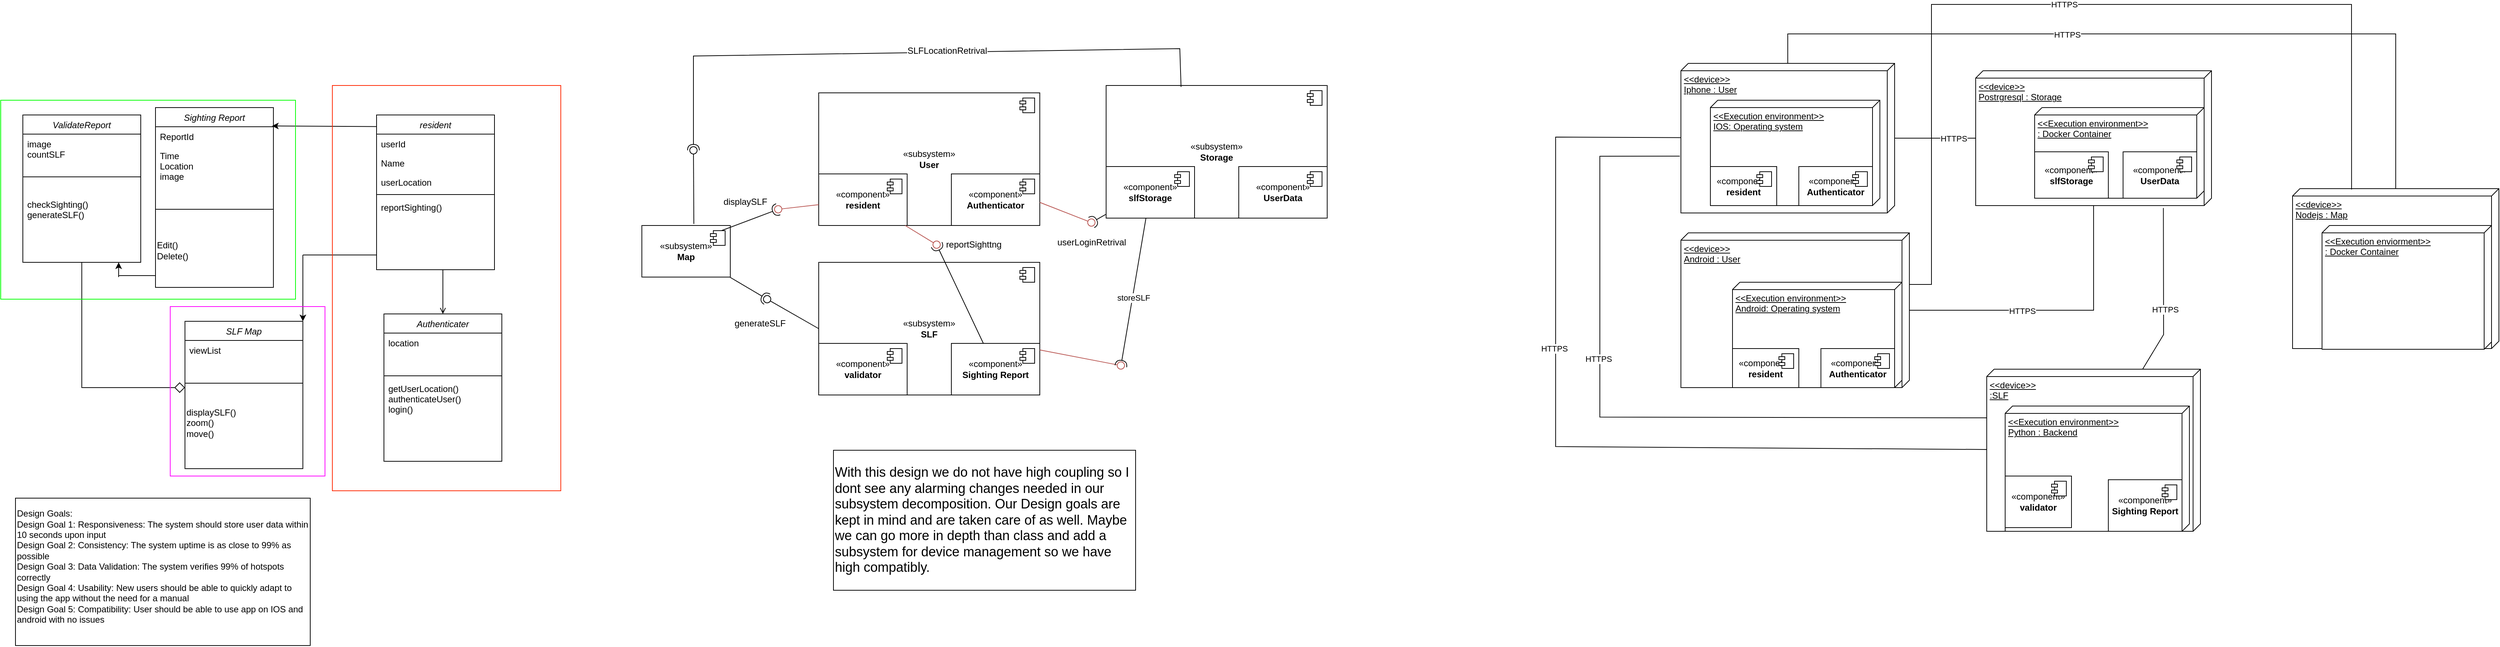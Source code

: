 <mxfile version="22.0.8" type="github">
  <diagram id="C5RBs43oDa-KdzZeNtuy" name="Page-1">
    <mxGraphModel dx="820" dy="1786" grid="1" gridSize="10" guides="1" tooltips="1" connect="1" arrows="1" fold="1" page="1" pageScale="1" pageWidth="827" pageHeight="1169" math="0" shadow="0">
      <root>
        <mxCell id="WIyWlLk6GJQsqaUBKTNV-0" />
        <mxCell id="WIyWlLk6GJQsqaUBKTNV-1" parent="WIyWlLk6GJQsqaUBKTNV-0" />
        <mxCell id="zkfFHV4jXpPFQw0GAbJ--0" value="Sighting Report" style="swimlane;fontStyle=2;align=center;verticalAlign=top;childLayout=stackLayout;horizontal=1;startSize=26;horizontalStack=0;resizeParent=1;resizeLast=0;collapsible=1;marginBottom=0;rounded=0;shadow=0;strokeWidth=1;" parent="WIyWlLk6GJQsqaUBKTNV-1" vertex="1">
          <mxGeometry x="220" y="120" width="160" height="244" as="geometry">
            <mxRectangle x="230" y="140" width="160" height="26" as="alternateBounds" />
          </mxGeometry>
        </mxCell>
        <mxCell id="zkfFHV4jXpPFQw0GAbJ--2" value="ReportId" style="text;align=left;verticalAlign=top;spacingLeft=4;spacingRight=4;overflow=hidden;rotatable=0;points=[[0,0.5],[1,0.5]];portConstraint=eastwest;rounded=0;shadow=0;html=0;" parent="zkfFHV4jXpPFQw0GAbJ--0" vertex="1">
          <mxGeometry y="26" width="160" height="26" as="geometry" />
        </mxCell>
        <mxCell id="zkfFHV4jXpPFQw0GAbJ--3" value="Time&#xa;Location&#xa;image&#xa;" style="text;align=left;verticalAlign=top;spacingLeft=4;spacingRight=4;overflow=hidden;rotatable=0;points=[[0,0.5],[1,0.5]];portConstraint=eastwest;rounded=0;shadow=0;html=0;" parent="zkfFHV4jXpPFQw0GAbJ--0" vertex="1">
          <mxGeometry y="52" width="160" height="50" as="geometry" />
        </mxCell>
        <mxCell id="zkfFHV4jXpPFQw0GAbJ--4" value="" style="line;html=1;strokeWidth=1;align=left;verticalAlign=middle;spacingTop=-1;spacingLeft=3;spacingRight=3;rotatable=0;labelPosition=right;points=[];portConstraint=eastwest;" parent="zkfFHV4jXpPFQw0GAbJ--0" vertex="1">
          <mxGeometry y="102" width="160" height="72" as="geometry" />
        </mxCell>
        <mxCell id="mBBofKCx-sopQIYqy7No-23" value="&lt;div style=&quot;&quot;&gt;Edit()&lt;/div&gt;Delete()" style="text;html=1;align=left;verticalAlign=middle;resizable=0;points=[];autosize=1;strokeColor=none;fillColor=none;" parent="zkfFHV4jXpPFQw0GAbJ--0" vertex="1">
          <mxGeometry y="174" width="160" height="40" as="geometry" />
        </mxCell>
        <mxCell id="mBBofKCx-sopQIYqy7No-0" value="" style="endArrow=classic;html=1;rounded=0;exitX=0.019;exitY=0.075;exitDx=0;exitDy=0;exitPerimeter=0;entryX=0.988;entryY=0.102;entryDx=0;entryDy=0;entryPerimeter=0;" parent="WIyWlLk6GJQsqaUBKTNV-1" source="mBBofKCx-sopQIYqy7No-16" target="zkfFHV4jXpPFQw0GAbJ--0" edge="1">
          <mxGeometry width="50" height="50" relative="1" as="geometry">
            <mxPoint x="504.96" y="151.2" as="sourcePoint" />
            <mxPoint x="370" y="140" as="targetPoint" />
          </mxGeometry>
        </mxCell>
        <mxCell id="mBBofKCx-sopQIYqy7No-10" value="Authenticater" style="swimlane;fontStyle=2;align=center;verticalAlign=top;childLayout=stackLayout;horizontal=1;startSize=26;horizontalStack=0;resizeParent=1;resizeLast=0;collapsible=1;marginBottom=0;rounded=0;shadow=0;strokeWidth=1;" parent="WIyWlLk6GJQsqaUBKTNV-1" vertex="1">
          <mxGeometry x="530" y="400" width="160" height="200" as="geometry">
            <mxRectangle x="230" y="140" width="160" height="26" as="alternateBounds" />
          </mxGeometry>
        </mxCell>
        <mxCell id="mBBofKCx-sopQIYqy7No-11" value="location&#xa;" style="text;align=left;verticalAlign=top;spacingLeft=4;spacingRight=4;overflow=hidden;rotatable=0;points=[[0,0.5],[1,0.5]];portConstraint=eastwest;" parent="mBBofKCx-sopQIYqy7No-10" vertex="1">
          <mxGeometry y="26" width="160" height="54" as="geometry" />
        </mxCell>
        <mxCell id="mBBofKCx-sopQIYqy7No-14" value="" style="line;html=1;strokeWidth=1;align=left;verticalAlign=middle;spacingTop=-1;spacingLeft=3;spacingRight=3;rotatable=0;labelPosition=right;points=[];portConstraint=eastwest;" parent="mBBofKCx-sopQIYqy7No-10" vertex="1">
          <mxGeometry y="80" width="160" height="8" as="geometry" />
        </mxCell>
        <mxCell id="mBBofKCx-sopQIYqy7No-15" value="getUserLocation()&#xa;authenticateUser()&#xa;login()&#xa;&#xa;&#xa;" style="text;align=left;verticalAlign=top;spacingLeft=4;spacingRight=4;overflow=hidden;rotatable=0;points=[[0,0.5],[1,0.5]];portConstraint=eastwest;" parent="mBBofKCx-sopQIYqy7No-10" vertex="1">
          <mxGeometry y="88" width="160" height="68" as="geometry" />
        </mxCell>
        <mxCell id="mBBofKCx-sopQIYqy7No-16" value="resident" style="swimlane;fontStyle=2;align=center;verticalAlign=top;childLayout=stackLayout;horizontal=1;startSize=26;horizontalStack=0;resizeParent=1;resizeLast=0;collapsible=1;marginBottom=0;rounded=0;shadow=0;strokeWidth=1;" parent="WIyWlLk6GJQsqaUBKTNV-1" vertex="1">
          <mxGeometry x="520" y="130" width="160" height="210" as="geometry">
            <mxRectangle x="230" y="140" width="160" height="26" as="alternateBounds" />
          </mxGeometry>
        </mxCell>
        <mxCell id="mBBofKCx-sopQIYqy7No-17" value="userId" style="text;align=left;verticalAlign=top;spacingLeft=4;spacingRight=4;overflow=hidden;rotatable=0;points=[[0,0.5],[1,0.5]];portConstraint=eastwest;" parent="mBBofKCx-sopQIYqy7No-16" vertex="1">
          <mxGeometry y="26" width="160" height="26" as="geometry" />
        </mxCell>
        <mxCell id="mBBofKCx-sopQIYqy7No-18" value="Name" style="text;align=left;verticalAlign=top;spacingLeft=4;spacingRight=4;overflow=hidden;rotatable=0;points=[[0,0.5],[1,0.5]];portConstraint=eastwest;rounded=0;shadow=0;html=0;" parent="mBBofKCx-sopQIYqy7No-16" vertex="1">
          <mxGeometry y="52" width="160" height="26" as="geometry" />
        </mxCell>
        <mxCell id="mBBofKCx-sopQIYqy7No-19" value="userLocation" style="text;align=left;verticalAlign=top;spacingLeft=4;spacingRight=4;overflow=hidden;rotatable=0;points=[[0,0.5],[1,0.5]];portConstraint=eastwest;rounded=0;shadow=0;html=0;" parent="mBBofKCx-sopQIYqy7No-16" vertex="1">
          <mxGeometry y="78" width="160" height="26" as="geometry" />
        </mxCell>
        <mxCell id="mBBofKCx-sopQIYqy7No-20" value="" style="line;html=1;strokeWidth=1;align=left;verticalAlign=middle;spacingTop=-1;spacingLeft=3;spacingRight=3;rotatable=0;labelPosition=right;points=[];portConstraint=eastwest;" parent="mBBofKCx-sopQIYqy7No-16" vertex="1">
          <mxGeometry y="104" width="160" height="8" as="geometry" />
        </mxCell>
        <mxCell id="mBBofKCx-sopQIYqy7No-21" value="reportSighting()&#xa;&#xa;&#xa;" style="text;align=left;verticalAlign=top;spacingLeft=4;spacingRight=4;overflow=hidden;rotatable=0;points=[[0,0.5],[1,0.5]];portConstraint=eastwest;" parent="mBBofKCx-sopQIYqy7No-16" vertex="1">
          <mxGeometry y="112" width="160" height="68" as="geometry" />
        </mxCell>
        <object label="" id="mBBofKCx-sopQIYqy7No-29">
          <mxCell style="endArrow=none;html=1;rounded=0;endFill=0;endSize=11;startArrow=open;startFill=0;" parent="WIyWlLk6GJQsqaUBKTNV-1" source="mBBofKCx-sopQIYqy7No-10" edge="1">
            <mxGeometry width="50" height="50" relative="1" as="geometry">
              <mxPoint x="610" y="390" as="sourcePoint" />
              <mxPoint x="610" y="340" as="targetPoint" />
            </mxGeometry>
          </mxCell>
        </object>
        <mxCell id="mBBofKCx-sopQIYqy7No-32" value="ValidateReport" style="swimlane;fontStyle=2;align=center;verticalAlign=top;childLayout=stackLayout;horizontal=1;startSize=26;horizontalStack=0;resizeParent=1;resizeLast=0;collapsible=1;marginBottom=0;rounded=0;shadow=0;strokeWidth=1;" parent="WIyWlLk6GJQsqaUBKTNV-1" vertex="1">
          <mxGeometry x="40" y="130" width="160" height="200" as="geometry">
            <mxRectangle x="230" y="140" width="160" height="26" as="alternateBounds" />
          </mxGeometry>
        </mxCell>
        <mxCell id="mBBofKCx-sopQIYqy7No-34" value="image&#xa;countSLF" style="text;align=left;verticalAlign=top;spacingLeft=4;spacingRight=4;overflow=hidden;rotatable=0;points=[[0,0.5],[1,0.5]];portConstraint=eastwest;rounded=0;shadow=0;html=0;" parent="mBBofKCx-sopQIYqy7No-32" vertex="1">
          <mxGeometry y="26" width="160" height="34" as="geometry" />
        </mxCell>
        <mxCell id="mBBofKCx-sopQIYqy7No-36" value="" style="line;html=1;strokeWidth=1;align=left;verticalAlign=middle;spacingTop=-1;spacingLeft=3;spacingRight=3;rotatable=0;labelPosition=right;points=[];portConstraint=eastwest;" parent="mBBofKCx-sopQIYqy7No-32" vertex="1">
          <mxGeometry y="60" width="160" height="48" as="geometry" />
        </mxCell>
        <mxCell id="mBBofKCx-sopQIYqy7No-37" value="checkSighting()&#xa;generateSLF()&#xa;" style="text;align=left;verticalAlign=top;spacingLeft=4;spacingRight=4;overflow=hidden;rotatable=0;points=[[0,0.5],[1,0.5]];portConstraint=eastwest;" parent="mBBofKCx-sopQIYqy7No-32" vertex="1">
          <mxGeometry y="108" width="160" height="48" as="geometry" />
        </mxCell>
        <mxCell id="OUraH1AjRtqGqNjSqWkX-6" value="SLF Map" style="swimlane;fontStyle=2;align=center;verticalAlign=top;childLayout=stackLayout;horizontal=1;startSize=26;horizontalStack=0;resizeParent=1;resizeLast=0;collapsible=1;marginBottom=0;rounded=0;shadow=0;strokeWidth=1;" parent="WIyWlLk6GJQsqaUBKTNV-1" vertex="1">
          <mxGeometry x="260" y="410" width="160" height="200" as="geometry">
            <mxRectangle x="230" y="140" width="160" height="26" as="alternateBounds" />
          </mxGeometry>
        </mxCell>
        <mxCell id="OUraH1AjRtqGqNjSqWkX-7" value="viewList&#xa;" style="text;align=left;verticalAlign=top;spacingLeft=4;spacingRight=4;overflow=hidden;rotatable=0;points=[[0,0.5],[1,0.5]];portConstraint=eastwest;rounded=0;shadow=0;html=0;" parent="OUraH1AjRtqGqNjSqWkX-6" vertex="1">
          <mxGeometry y="26" width="160" height="34" as="geometry" />
        </mxCell>
        <mxCell id="OUraH1AjRtqGqNjSqWkX-8" value="" style="line;html=1;strokeWidth=1;align=left;verticalAlign=middle;spacingTop=-1;spacingLeft=3;spacingRight=3;rotatable=0;labelPosition=right;points=[];portConstraint=eastwest;" parent="OUraH1AjRtqGqNjSqWkX-6" vertex="1">
          <mxGeometry y="60" width="160" height="48" as="geometry" />
        </mxCell>
        <mxCell id="OUraH1AjRtqGqNjSqWkX-12" value="&lt;div style=&quot;&quot;&gt;&lt;div style=&quot;&quot;&gt;&lt;div style=&quot;&quot;&gt;&lt;div style=&quot;&quot;&gt;&lt;div style=&quot;&quot;&gt;&lt;div style=&quot;&quot;&gt;&lt;div style=&quot;&quot;&gt;&lt;div style=&quot;&quot;&gt;&lt;div style=&quot;&quot;&gt;&lt;div style=&quot;&quot;&gt;&lt;div style=&quot;&quot;&gt;&lt;div style=&quot;&quot;&gt;&lt;div style=&quot;&quot;&gt;&lt;div style=&quot;&quot;&gt;displaySLF()&lt;/div&gt;&lt;/div&gt;&lt;/div&gt;&lt;/div&gt;&lt;/div&gt;&lt;/div&gt;&lt;/div&gt;&lt;/div&gt;&lt;/div&gt;&lt;/div&gt;&lt;/div&gt;&lt;/div&gt;&lt;/div&gt;&lt;/div&gt;zoom()&lt;br&gt;move()" style="text;html=1;align=left;verticalAlign=middle;resizable=0;points=[];autosize=1;strokeColor=none;fillColor=none;" parent="OUraH1AjRtqGqNjSqWkX-6" vertex="1">
          <mxGeometry y="108" width="160" height="60" as="geometry" />
        </mxCell>
        <mxCell id="OUraH1AjRtqGqNjSqWkX-11" value="" style="endArrow=diamond;html=1;rounded=0;exitX=0.5;exitY=1;exitDx=0;exitDy=0;endFill=0;endSize=12;" parent="WIyWlLk6GJQsqaUBKTNV-1" source="mBBofKCx-sopQIYqy7No-32" edge="1">
          <mxGeometry width="50" height="50" relative="1" as="geometry">
            <mxPoint x="390" y="370" as="sourcePoint" />
            <mxPoint x="260" y="500" as="targetPoint" />
            <Array as="points">
              <mxPoint x="120" y="500" />
            </Array>
          </mxGeometry>
        </mxCell>
        <mxCell id="OUraH1AjRtqGqNjSqWkX-13" value="" style="endArrow=none;html=1;rounded=0;startArrow=none;startFill=0;sourcePerimeterSpacing=11;startSize=13;" parent="WIyWlLk6GJQsqaUBKTNV-1" edge="1">
          <mxGeometry width="50" height="50" relative="1" as="geometry">
            <mxPoint x="520" y="320" as="sourcePoint" />
            <mxPoint x="420" y="320" as="targetPoint" />
          </mxGeometry>
        </mxCell>
        <mxCell id="OUraH1AjRtqGqNjSqWkX-14" value="" style="endArrow=classic;html=1;rounded=0;entryX=1;entryY=0;entryDx=0;entryDy=0;" parent="WIyWlLk6GJQsqaUBKTNV-1" target="OUraH1AjRtqGqNjSqWkX-6" edge="1">
          <mxGeometry width="50" height="50" relative="1" as="geometry">
            <mxPoint x="420" y="320" as="sourcePoint" />
            <mxPoint x="520" y="320" as="targetPoint" />
          </mxGeometry>
        </mxCell>
        <mxCell id="OUraH1AjRtqGqNjSqWkX-15" value="" style="endArrow=none;html=1;rounded=0;" parent="WIyWlLk6GJQsqaUBKTNV-1" edge="1">
          <mxGeometry width="50" height="50" relative="1" as="geometry">
            <mxPoint x="220" y="348" as="sourcePoint" />
            <mxPoint x="170" y="348" as="targetPoint" />
          </mxGeometry>
        </mxCell>
        <mxCell id="OUraH1AjRtqGqNjSqWkX-16" value="" style="endArrow=classic;html=1;rounded=0;" parent="WIyWlLk6GJQsqaUBKTNV-1" edge="1">
          <mxGeometry width="50" height="50" relative="1" as="geometry">
            <mxPoint x="170" y="350" as="sourcePoint" />
            <mxPoint x="170" y="330" as="targetPoint" />
          </mxGeometry>
        </mxCell>
        <mxCell id="Jk_ImNpDdPHxiED2Sjry-0" value="" style="rounded=0;whiteSpace=wrap;html=1;fillColor=none;strokeColor=#ff2600;" parent="WIyWlLk6GJQsqaUBKTNV-1" vertex="1">
          <mxGeometry x="460" y="90" width="310" height="550" as="geometry" />
        </mxCell>
        <mxCell id="Jk_ImNpDdPHxiED2Sjry-1" value="" style="rounded=0;whiteSpace=wrap;html=1;fillColor=none;strokeColor=#00FF00;" parent="WIyWlLk6GJQsqaUBKTNV-1" vertex="1">
          <mxGeometry x="10" y="110" width="400" height="270" as="geometry" />
        </mxCell>
        <mxCell id="Jk_ImNpDdPHxiED2Sjry-2" value="Design Goals:&lt;br&gt;Design Goal 1: Responsiveness: The system should store user data within 10 seconds upon input &lt;br&gt;Design Goal 2: Consistency: The system uptime is as close to 99% as possible &lt;br&gt;Design Goal 3: Data Validation: The system verifies 99% of hotspots correctly &lt;br&gt;Design Goal 4: Usability: New users should be able to quickly adapt to using the app without the need for a manual &lt;br&gt;Design Goal 5: Compatibility: User should be able to use app on IOS and android with no issues&lt;br&gt;&amp;nbsp;" style="rounded=0;whiteSpace=wrap;html=1;align=left;" parent="WIyWlLk6GJQsqaUBKTNV-1" vertex="1">
          <mxGeometry x="30" y="650" width="400" height="200" as="geometry" />
        </mxCell>
        <mxCell id="Jk_ImNpDdPHxiED2Sjry-3" value="" style="rounded=0;whiteSpace=wrap;html=1;fillColor=none;strokeColor=#FF00FF;" parent="WIyWlLk6GJQsqaUBKTNV-1" vertex="1">
          <mxGeometry x="240" y="390" width="210" height="230" as="geometry" />
        </mxCell>
        <mxCell id="xxlr6fPBXDKX51RTpRts-0" value="«subsystem»&lt;br&gt;&lt;b&gt;User&lt;/b&gt;" style="html=1;dropTarget=0;whiteSpace=wrap;" parent="WIyWlLk6GJQsqaUBKTNV-1" vertex="1">
          <mxGeometry x="1120" y="100" width="300" height="180" as="geometry" />
        </mxCell>
        <mxCell id="xxlr6fPBXDKX51RTpRts-1" value="" style="shape=module;jettyWidth=8;jettyHeight=4;" parent="xxlr6fPBXDKX51RTpRts-0" vertex="1">
          <mxGeometry x="1" width="20" height="20" relative="1" as="geometry">
            <mxPoint x="-27" y="7" as="offset" />
          </mxGeometry>
        </mxCell>
        <mxCell id="xxlr6fPBXDKX51RTpRts-2" value="«component»&lt;br&gt;&lt;b&gt;resident&lt;/b&gt;" style="html=1;dropTarget=0;whiteSpace=wrap;" parent="WIyWlLk6GJQsqaUBKTNV-1" vertex="1">
          <mxGeometry x="1120" y="210" width="120" height="70" as="geometry" />
        </mxCell>
        <mxCell id="xxlr6fPBXDKX51RTpRts-3" value="" style="shape=module;jettyWidth=8;jettyHeight=4;" parent="xxlr6fPBXDKX51RTpRts-2" vertex="1">
          <mxGeometry x="1" width="20" height="20" relative="1" as="geometry">
            <mxPoint x="-27" y="7" as="offset" />
          </mxGeometry>
        </mxCell>
        <mxCell id="xxlr6fPBXDKX51RTpRts-4" value="«component»&lt;br&gt;&lt;b&gt;Authenticator&lt;/b&gt;" style="html=1;dropTarget=0;whiteSpace=wrap;" parent="WIyWlLk6GJQsqaUBKTNV-1" vertex="1">
          <mxGeometry x="1300" y="210" width="120" height="70" as="geometry" />
        </mxCell>
        <mxCell id="xxlr6fPBXDKX51RTpRts-5" value="" style="shape=module;jettyWidth=8;jettyHeight=4;" parent="xxlr6fPBXDKX51RTpRts-4" vertex="1">
          <mxGeometry x="1" width="20" height="20" relative="1" as="geometry">
            <mxPoint x="-27" y="7" as="offset" />
          </mxGeometry>
        </mxCell>
        <mxCell id="xxlr6fPBXDKX51RTpRts-6" value="«subsystem»&lt;br&gt;&lt;b&gt;Map&lt;/b&gt;" style="html=1;dropTarget=0;whiteSpace=wrap;" parent="WIyWlLk6GJQsqaUBKTNV-1" vertex="1">
          <mxGeometry x="880" y="280" width="120" height="70" as="geometry" />
        </mxCell>
        <mxCell id="xxlr6fPBXDKX51RTpRts-7" value="" style="shape=module;jettyWidth=8;jettyHeight=4;" parent="xxlr6fPBXDKX51RTpRts-6" vertex="1">
          <mxGeometry x="1" width="20" height="20" relative="1" as="geometry">
            <mxPoint x="-27" y="7" as="offset" />
          </mxGeometry>
        </mxCell>
        <mxCell id="xxlr6fPBXDKX51RTpRts-8" value="«subsystem»&lt;br&gt;&lt;b&gt;SLF&lt;/b&gt;" style="html=1;dropTarget=0;whiteSpace=wrap;" parent="WIyWlLk6GJQsqaUBKTNV-1" vertex="1">
          <mxGeometry x="1120" y="330" width="300" height="180" as="geometry" />
        </mxCell>
        <mxCell id="xxlr6fPBXDKX51RTpRts-9" value="" style="shape=module;jettyWidth=8;jettyHeight=4;" parent="xxlr6fPBXDKX51RTpRts-8" vertex="1">
          <mxGeometry x="1" width="20" height="20" relative="1" as="geometry">
            <mxPoint x="-27" y="7" as="offset" />
          </mxGeometry>
        </mxCell>
        <mxCell id="xxlr6fPBXDKX51RTpRts-10" value="«component»&lt;br&gt;&lt;b&gt;validator&lt;/b&gt;" style="html=1;dropTarget=0;whiteSpace=wrap;" parent="WIyWlLk6GJQsqaUBKTNV-1" vertex="1">
          <mxGeometry x="1120" y="440" width="120" height="70" as="geometry" />
        </mxCell>
        <mxCell id="xxlr6fPBXDKX51RTpRts-11" value="" style="shape=module;jettyWidth=8;jettyHeight=4;" parent="xxlr6fPBXDKX51RTpRts-10" vertex="1">
          <mxGeometry x="1" width="20" height="20" relative="1" as="geometry">
            <mxPoint x="-27" y="7" as="offset" />
          </mxGeometry>
        </mxCell>
        <mxCell id="xxlr6fPBXDKX51RTpRts-12" value="«component»&lt;br&gt;&lt;b&gt;Sighting Report&lt;/b&gt;" style="html=1;dropTarget=0;whiteSpace=wrap;" parent="WIyWlLk6GJQsqaUBKTNV-1" vertex="1">
          <mxGeometry x="1300" y="440" width="120" height="70" as="geometry" />
        </mxCell>
        <mxCell id="xxlr6fPBXDKX51RTpRts-13" value="" style="shape=module;jettyWidth=8;jettyHeight=4;" parent="xxlr6fPBXDKX51RTpRts-12" vertex="1">
          <mxGeometry x="1" width="20" height="20" relative="1" as="geometry">
            <mxPoint x="-27" y="7" as="offset" />
          </mxGeometry>
        </mxCell>
        <mxCell id="xxlr6fPBXDKX51RTpRts-16" value="" style="ellipse;whiteSpace=wrap;html=1;align=center;aspect=fixed;fillColor=none;strokeColor=none;resizable=0;perimeter=centerPerimeter;rotatable=0;allowArrows=0;points=[];outlineConnect=1;verticalAlign=middle;fontFamily=Helvetica;fontSize=12;fontColor=default;" parent="WIyWlLk6GJQsqaUBKTNV-1" vertex="1">
          <mxGeometry x="1000" y="505" width="10" height="10" as="geometry" />
        </mxCell>
        <mxCell id="xxlr6fPBXDKX51RTpRts-17" value="" style="rounded=0;orthogonalLoop=1;jettySize=auto;html=1;endArrow=halfCircle;endFill=0;endSize=6;strokeWidth=1;sketch=0;fontFamily=Helvetica;fontSize=12;fontColor=default;" parent="WIyWlLk6GJQsqaUBKTNV-1" source="xxlr6fPBXDKX51RTpRts-6" edge="1">
          <mxGeometry relative="1" as="geometry">
            <mxPoint x="1030" y="350" as="sourcePoint" />
            <mxPoint x="1050" y="380" as="targetPoint" />
          </mxGeometry>
        </mxCell>
        <mxCell id="xxlr6fPBXDKX51RTpRts-18" value="" style="rounded=0;orthogonalLoop=1;jettySize=auto;html=1;endArrow=oval;endFill=0;sketch=0;sourcePerimeterSpacing=0;targetPerimeterSpacing=0;endSize=10;fontFamily=Helvetica;fontSize=12;fontColor=default;exitX=0;exitY=0.5;exitDx=0;exitDy=0;" parent="WIyWlLk6GJQsqaUBKTNV-1" source="xxlr6fPBXDKX51RTpRts-8" edge="1">
          <mxGeometry relative="1" as="geometry">
            <mxPoint x="1050" y="406" as="sourcePoint" />
            <mxPoint x="1050" y="380" as="targetPoint" />
          </mxGeometry>
        </mxCell>
        <mxCell id="xxlr6fPBXDKX51RTpRts-19" value="" style="ellipse;whiteSpace=wrap;html=1;align=center;aspect=fixed;fillColor=none;strokeColor=none;resizable=0;perimeter=centerPerimeter;rotatable=0;allowArrows=0;points=[];outlineConnect=1;verticalAlign=middle;fontFamily=Helvetica;fontSize=12;fontColor=default;" parent="WIyWlLk6GJQsqaUBKTNV-1" vertex="1">
          <mxGeometry x="1065" y="401" width="10" height="10" as="geometry" />
        </mxCell>
        <mxCell id="xxlr6fPBXDKX51RTpRts-21" value="generateSLF" style="text;html=1;align=center;verticalAlign=middle;resizable=0;points=[];autosize=1;strokeColor=none;fillColor=none;fontSize=12;fontFamily=Helvetica;fontColor=default;" parent="WIyWlLk6GJQsqaUBKTNV-1" vertex="1">
          <mxGeometry x="995" y="398" width="90" height="30" as="geometry" />
        </mxCell>
        <mxCell id="xxlr6fPBXDKX51RTpRts-22" value="" style="rounded=0;orthogonalLoop=1;jettySize=auto;html=1;endArrow=halfCircle;endFill=0;endSize=6;strokeWidth=1;sketch=0;fontFamily=Helvetica;fontSize=12;fontColor=default;" parent="WIyWlLk6GJQsqaUBKTNV-1" source="xxlr6fPBXDKX51RTpRts-12" target="xxlr6fPBXDKX51RTpRts-24" edge="1">
          <mxGeometry relative="1" as="geometry">
            <mxPoint x="1300" y="306" as="sourcePoint" />
          </mxGeometry>
        </mxCell>
        <mxCell id="xxlr6fPBXDKX51RTpRts-23" value="" style="rounded=0;orthogonalLoop=1;jettySize=auto;html=1;endArrow=oval;endFill=0;sketch=0;sourcePerimeterSpacing=0;targetPerimeterSpacing=0;endSize=10;fontFamily=Helvetica;fontSize=12;fontColor=default;fillColor=#f8cecc;strokeColor=#b85450;" parent="WIyWlLk6GJQsqaUBKTNV-1" source="xxlr6fPBXDKX51RTpRts-2" target="xxlr6fPBXDKX51RTpRts-24" edge="1">
          <mxGeometry relative="1" as="geometry">
            <mxPoint x="1260" y="306" as="sourcePoint" />
          </mxGeometry>
        </mxCell>
        <mxCell id="xxlr6fPBXDKX51RTpRts-24" value="" style="ellipse;whiteSpace=wrap;html=1;align=center;aspect=fixed;fillColor=none;strokeColor=none;resizable=0;perimeter=centerPerimeter;rotatable=0;allowArrows=0;points=[];outlineConnect=1;verticalAlign=middle;fontFamily=Helvetica;fontSize=12;fontColor=default;" parent="WIyWlLk6GJQsqaUBKTNV-1" vertex="1">
          <mxGeometry x="1275" y="301" width="10" height="10" as="geometry" />
        </mxCell>
        <mxCell id="xxlr6fPBXDKX51RTpRts-25" value="reportSighttng" style="text;html=1;align=center;verticalAlign=middle;resizable=0;points=[];autosize=1;strokeColor=none;fillColor=none;fontSize=12;fontFamily=Helvetica;fontColor=default;" parent="WIyWlLk6GJQsqaUBKTNV-1" vertex="1">
          <mxGeometry x="1280" y="291" width="100" height="30" as="geometry" />
        </mxCell>
        <mxCell id="xxlr6fPBXDKX51RTpRts-26" value="" style="rounded=0;orthogonalLoop=1;jettySize=auto;html=1;endArrow=halfCircle;endFill=0;endSize=6;strokeWidth=1;sketch=0;fontFamily=Helvetica;fontSize=12;fontColor=default;exitX=0.75;exitY=0;exitDx=0;exitDy=0;" parent="WIyWlLk6GJQsqaUBKTNV-1" source="xxlr6fPBXDKX51RTpRts-7" target="xxlr6fPBXDKX51RTpRts-28" edge="1">
          <mxGeometry relative="1" as="geometry">
            <mxPoint x="1085" y="258" as="sourcePoint" />
          </mxGeometry>
        </mxCell>
        <mxCell id="xxlr6fPBXDKX51RTpRts-27" value="" style="rounded=0;orthogonalLoop=1;jettySize=auto;html=1;endArrow=oval;endFill=0;sketch=0;sourcePerimeterSpacing=0;targetPerimeterSpacing=0;endSize=10;fontFamily=Helvetica;fontSize=12;fontColor=default;fillColor=#f8cecc;strokeColor=#b85450;" parent="WIyWlLk6GJQsqaUBKTNV-1" source="xxlr6fPBXDKX51RTpRts-2" target="xxlr6fPBXDKX51RTpRts-28" edge="1">
          <mxGeometry relative="1" as="geometry">
            <mxPoint x="1045" y="258" as="sourcePoint" />
          </mxGeometry>
        </mxCell>
        <mxCell id="xxlr6fPBXDKX51RTpRts-28" value="" style="ellipse;whiteSpace=wrap;html=1;align=center;aspect=fixed;fillColor=none;strokeColor=none;resizable=0;perimeter=centerPerimeter;rotatable=0;allowArrows=0;points=[];outlineConnect=1;verticalAlign=middle;fontFamily=Helvetica;fontSize=12;fontColor=default;" parent="WIyWlLk6GJQsqaUBKTNV-1" vertex="1">
          <mxGeometry x="1060" y="253" width="10" height="10" as="geometry" />
        </mxCell>
        <mxCell id="xxlr6fPBXDKX51RTpRts-29" value="displaySLF" style="text;html=1;align=center;verticalAlign=middle;resizable=0;points=[];autosize=1;strokeColor=none;fillColor=none;fontSize=12;fontFamily=Helvetica;fontColor=default;" parent="WIyWlLk6GJQsqaUBKTNV-1" vertex="1">
          <mxGeometry x="980" y="233" width="80" height="30" as="geometry" />
        </mxCell>
        <mxCell id="xxlr6fPBXDKX51RTpRts-30" value="«subsystem»&lt;br&gt;&lt;b&gt;Storage&lt;/b&gt;" style="html=1;dropTarget=0;whiteSpace=wrap;" parent="WIyWlLk6GJQsqaUBKTNV-1" vertex="1">
          <mxGeometry x="1510" y="90" width="300" height="180" as="geometry" />
        </mxCell>
        <mxCell id="xxlr6fPBXDKX51RTpRts-31" value="" style="shape=module;jettyWidth=8;jettyHeight=4;" parent="xxlr6fPBXDKX51RTpRts-30" vertex="1">
          <mxGeometry x="1" width="20" height="20" relative="1" as="geometry">
            <mxPoint x="-27" y="7" as="offset" />
          </mxGeometry>
        </mxCell>
        <mxCell id="xxlr6fPBXDKX51RTpRts-32" value="«component»&lt;br&gt;&lt;b&gt;slfStorage&lt;/b&gt;" style="html=1;dropTarget=0;whiteSpace=wrap;" parent="WIyWlLk6GJQsqaUBKTNV-1" vertex="1">
          <mxGeometry x="1510" y="200" width="120" height="70" as="geometry" />
        </mxCell>
        <mxCell id="xxlr6fPBXDKX51RTpRts-33" value="" style="shape=module;jettyWidth=8;jettyHeight=4;" parent="xxlr6fPBXDKX51RTpRts-32" vertex="1">
          <mxGeometry x="1" width="20" height="20" relative="1" as="geometry">
            <mxPoint x="-27" y="7" as="offset" />
          </mxGeometry>
        </mxCell>
        <mxCell id="xxlr6fPBXDKX51RTpRts-34" value="«component»&lt;br&gt;&lt;b&gt;UserData&lt;/b&gt;" style="html=1;dropTarget=0;whiteSpace=wrap;" parent="WIyWlLk6GJQsqaUBKTNV-1" vertex="1">
          <mxGeometry x="1690" y="200" width="120" height="70" as="geometry" />
        </mxCell>
        <mxCell id="xxlr6fPBXDKX51RTpRts-35" value="" style="shape=module;jettyWidth=8;jettyHeight=4;" parent="xxlr6fPBXDKX51RTpRts-34" vertex="1">
          <mxGeometry x="1" width="20" height="20" relative="1" as="geometry">
            <mxPoint x="-27" y="7" as="offset" />
          </mxGeometry>
        </mxCell>
        <mxCell id="xxlr6fPBXDKX51RTpRts-36" value="" style="rounded=0;orthogonalLoop=1;jettySize=auto;html=1;endArrow=halfCircle;endFill=0;endSize=6;strokeWidth=1;sketch=0;fontFamily=Helvetica;fontSize=12;fontColor=default;" parent="WIyWlLk6GJQsqaUBKTNV-1" source="xxlr6fPBXDKX51RTpRts-30" target="xxlr6fPBXDKX51RTpRts-38" edge="1">
          <mxGeometry relative="1" as="geometry">
            <mxPoint x="1510" y="276" as="sourcePoint" />
          </mxGeometry>
        </mxCell>
        <mxCell id="xxlr6fPBXDKX51RTpRts-37" value="" style="rounded=0;orthogonalLoop=1;jettySize=auto;html=1;endArrow=oval;endFill=0;sketch=0;sourcePerimeterSpacing=0;targetPerimeterSpacing=0;endSize=10;fontFamily=Helvetica;fontSize=12;fontColor=default;fillColor=#f8cecc;strokeColor=#b85450;" parent="WIyWlLk6GJQsqaUBKTNV-1" source="xxlr6fPBXDKX51RTpRts-0" target="xxlr6fPBXDKX51RTpRts-38" edge="1">
          <mxGeometry relative="1" as="geometry">
            <mxPoint x="1470" y="276" as="sourcePoint" />
          </mxGeometry>
        </mxCell>
        <mxCell id="xxlr6fPBXDKX51RTpRts-38" value="" style="ellipse;whiteSpace=wrap;html=1;align=center;aspect=fixed;fillColor=none;strokeColor=none;resizable=0;perimeter=centerPerimeter;rotatable=0;allowArrows=0;points=[];outlineConnect=1;verticalAlign=middle;fontFamily=Helvetica;fontSize=12;fontColor=default;" parent="WIyWlLk6GJQsqaUBKTNV-1" vertex="1">
          <mxGeometry x="1485" y="271" width="10" height="10" as="geometry" />
        </mxCell>
        <mxCell id="xxlr6fPBXDKX51RTpRts-39" value="userLoginRetrival" style="text;html=1;align=center;verticalAlign=middle;resizable=0;points=[];autosize=1;strokeColor=none;fillColor=none;fontSize=12;fontFamily=Helvetica;fontColor=default;" parent="WIyWlLk6GJQsqaUBKTNV-1" vertex="1">
          <mxGeometry x="1430" y="288" width="120" height="30" as="geometry" />
        </mxCell>
        <mxCell id="xxlr6fPBXDKX51RTpRts-40" value="" style="rounded=0;orthogonalLoop=1;jettySize=auto;html=1;endArrow=halfCircle;endFill=0;endSize=6;strokeWidth=1;sketch=0;fontFamily=Helvetica;fontSize=12;fontColor=default;exitX=0.339;exitY=0.011;exitDx=0;exitDy=0;exitPerimeter=0;" parent="WIyWlLk6GJQsqaUBKTNV-1" source="xxlr6fPBXDKX51RTpRts-30" target="xxlr6fPBXDKX51RTpRts-42" edge="1">
          <mxGeometry relative="1" as="geometry">
            <mxPoint x="1570" y="50" as="sourcePoint" />
            <Array as="points">
              <mxPoint x="1610" y="40" />
              <mxPoint x="950" y="50" />
            </Array>
          </mxGeometry>
        </mxCell>
        <mxCell id="xxlr6fPBXDKX51RTpRts-44" value="SLFLocationRetrival" style="edgeLabel;html=1;align=center;verticalAlign=middle;resizable=0;points=[];fontSize=12;fontFamily=Helvetica;fontColor=default;" parent="xxlr6fPBXDKX51RTpRts-40" vertex="1" connectable="0">
          <mxGeometry x="-0.124" y="-2" relative="1" as="geometry">
            <mxPoint as="offset" />
          </mxGeometry>
        </mxCell>
        <mxCell id="xxlr6fPBXDKX51RTpRts-41" value="" style="rounded=0;orthogonalLoop=1;jettySize=auto;html=1;endArrow=oval;endFill=0;sketch=0;sourcePerimeterSpacing=0;targetPerimeterSpacing=0;endSize=10;fontFamily=Helvetica;fontSize=12;fontColor=default;exitX=0.588;exitY=-0.031;exitDx=0;exitDy=0;exitPerimeter=0;" parent="WIyWlLk6GJQsqaUBKTNV-1" source="xxlr6fPBXDKX51RTpRts-6" target="xxlr6fPBXDKX51RTpRts-42" edge="1">
          <mxGeometry relative="1" as="geometry">
            <mxPoint x="930" y="178" as="sourcePoint" />
          </mxGeometry>
        </mxCell>
        <mxCell id="xxlr6fPBXDKX51RTpRts-42" value="" style="ellipse;whiteSpace=wrap;html=1;align=center;aspect=fixed;fillColor=none;strokeColor=none;resizable=0;perimeter=centerPerimeter;rotatable=0;allowArrows=0;points=[];outlineConnect=1;verticalAlign=middle;fontFamily=Helvetica;fontSize=12;fontColor=default;" parent="WIyWlLk6GJQsqaUBKTNV-1" vertex="1">
          <mxGeometry x="945" y="173" width="10" height="10" as="geometry" />
        </mxCell>
        <mxCell id="iB_HuD5VB2Bdqx75MdaO-1" value="" style="rounded=0;orthogonalLoop=1;jettySize=auto;html=1;endArrow=oval;endFill=0;sketch=0;sourcePerimeterSpacing=0;targetPerimeterSpacing=0;endSize=10;fontFamily=Helvetica;fontSize=12;fontColor=default;fillColor=#f8cecc;strokeColor=#b85450;" edge="1" parent="WIyWlLk6GJQsqaUBKTNV-1" source="xxlr6fPBXDKX51RTpRts-8">
          <mxGeometry relative="1" as="geometry">
            <mxPoint x="1460" y="450" as="sourcePoint" />
            <mxPoint x="1530" y="470" as="targetPoint" />
          </mxGeometry>
        </mxCell>
        <mxCell id="iB_HuD5VB2Bdqx75MdaO-2" value="" style="rounded=0;orthogonalLoop=1;jettySize=auto;html=1;endArrow=halfCircle;endFill=0;endSize=6;strokeWidth=1;sketch=0;fontFamily=Helvetica;fontSize=12;fontColor=default;" edge="1" parent="WIyWlLk6GJQsqaUBKTNV-1" source="xxlr6fPBXDKX51RTpRts-32">
          <mxGeometry relative="1" as="geometry">
            <mxPoint x="1550" y="460" as="sourcePoint" />
            <mxPoint x="1530" y="471" as="targetPoint" />
          </mxGeometry>
        </mxCell>
        <mxCell id="iB_HuD5VB2Bdqx75MdaO-3" value="storeSLF" style="edgeLabel;html=1;align=center;verticalAlign=middle;resizable=0;points=[];" vertex="1" connectable="0" parent="iB_HuD5VB2Bdqx75MdaO-2">
          <mxGeometry x="0.07" y="1" relative="1" as="geometry">
            <mxPoint as="offset" />
          </mxGeometry>
        </mxCell>
        <mxCell id="iB_HuD5VB2Bdqx75MdaO-4" value="&lt;font style=&quot;font-size: 18px;&quot;&gt;With this design we do not have high coupling so I dont see any alarming changes needed in our subsystem decomposition. Our Design goals are kept in mind and are taken care of as well. Maybe we can go more in depth than class and add a subsystem for device management so we have high compatibly.&lt;/font&gt;" style="rounded=0;whiteSpace=wrap;html=1;align=left;" vertex="1" parent="WIyWlLk6GJQsqaUBKTNV-1">
          <mxGeometry x="1140" y="585" width="410" height="190" as="geometry" />
        </mxCell>
        <mxCell id="iB_HuD5VB2Bdqx75MdaO-6" value="&amp;lt;&amp;lt;device&amp;gt;&amp;gt;&lt;br&gt;Iphone : User" style="verticalAlign=top;align=left;spacingTop=8;spacingLeft=2;spacingRight=12;shape=cube;size=10;direction=south;fontStyle=4;html=1;whiteSpace=wrap;" vertex="1" parent="WIyWlLk6GJQsqaUBKTNV-1">
          <mxGeometry x="2290" y="60" width="290" height="203" as="geometry" />
        </mxCell>
        <mxCell id="iB_HuD5VB2Bdqx75MdaO-8" value="&amp;lt;&amp;lt;device&amp;gt;&amp;gt;&lt;br&gt;Android : User" style="verticalAlign=top;align=left;spacingTop=8;spacingLeft=2;spacingRight=12;shape=cube;size=10;direction=south;fontStyle=4;html=1;whiteSpace=wrap;" vertex="1" parent="WIyWlLk6GJQsqaUBKTNV-1">
          <mxGeometry x="2290" y="290" width="310" height="210" as="geometry" />
        </mxCell>
        <mxCell id="iB_HuD5VB2Bdqx75MdaO-9" value="&amp;lt;&amp;lt;Execution environment&amp;gt;&amp;gt;&lt;br&gt;IOS: Operating system" style="verticalAlign=top;align=left;spacingTop=8;spacingLeft=2;spacingRight=12;shape=cube;size=10;direction=south;fontStyle=4;html=1;whiteSpace=wrap;" vertex="1" parent="WIyWlLk6GJQsqaUBKTNV-1">
          <mxGeometry x="2330" y="110" width="230" height="143" as="geometry" />
        </mxCell>
        <mxCell id="iB_HuD5VB2Bdqx75MdaO-10" value="«component»&lt;br&gt;&lt;b&gt;resident&lt;/b&gt;" style="html=1;dropTarget=0;whiteSpace=wrap;" vertex="1" parent="WIyWlLk6GJQsqaUBKTNV-1">
          <mxGeometry x="2330" y="200" width="90" height="53" as="geometry" />
        </mxCell>
        <mxCell id="iB_HuD5VB2Bdqx75MdaO-11" value="" style="shape=module;jettyWidth=8;jettyHeight=4;" vertex="1" parent="iB_HuD5VB2Bdqx75MdaO-10">
          <mxGeometry x="1" width="20" height="20" relative="1" as="geometry">
            <mxPoint x="-27" y="7" as="offset" />
          </mxGeometry>
        </mxCell>
        <mxCell id="iB_HuD5VB2Bdqx75MdaO-12" value="«component»&lt;br&gt;&lt;b&gt;Authenticator&lt;/b&gt;" style="html=1;dropTarget=0;whiteSpace=wrap;" vertex="1" parent="WIyWlLk6GJQsqaUBKTNV-1">
          <mxGeometry x="2450" y="200" width="100" height="53" as="geometry" />
        </mxCell>
        <mxCell id="iB_HuD5VB2Bdqx75MdaO-13" value="" style="shape=module;jettyWidth=8;jettyHeight=4;" vertex="1" parent="iB_HuD5VB2Bdqx75MdaO-12">
          <mxGeometry x="1" width="20" height="20" relative="1" as="geometry">
            <mxPoint x="-27" y="7" as="offset" />
          </mxGeometry>
        </mxCell>
        <mxCell id="iB_HuD5VB2Bdqx75MdaO-14" value="&amp;lt;&amp;lt;device&amp;gt;&amp;gt;&lt;br&gt;Postrgresql : Storage" style="verticalAlign=top;align=left;spacingTop=8;spacingLeft=2;spacingRight=12;shape=cube;size=10;direction=south;fontStyle=4;html=1;whiteSpace=wrap;" vertex="1" parent="WIyWlLk6GJQsqaUBKTNV-1">
          <mxGeometry x="2690" y="70" width="320" height="183" as="geometry" />
        </mxCell>
        <mxCell id="iB_HuD5VB2Bdqx75MdaO-15" value="&amp;lt;&amp;lt;Execution environment&amp;gt;&amp;gt;&lt;br&gt;: Docker Container" style="verticalAlign=top;align=left;spacingTop=8;spacingLeft=2;spacingRight=12;shape=cube;size=10;direction=south;fontStyle=4;html=1;whiteSpace=wrap;" vertex="1" parent="WIyWlLk6GJQsqaUBKTNV-1">
          <mxGeometry x="2770" y="120" width="230" height="123" as="geometry" />
        </mxCell>
        <mxCell id="iB_HuD5VB2Bdqx75MdaO-16" value="«component»&lt;br&gt;&lt;b&gt;slfStorage&lt;/b&gt;" style="html=1;dropTarget=0;whiteSpace=wrap;" vertex="1" parent="WIyWlLk6GJQsqaUBKTNV-1">
          <mxGeometry x="2770" y="180" width="100" height="63" as="geometry" />
        </mxCell>
        <mxCell id="iB_HuD5VB2Bdqx75MdaO-17" value="" style="shape=module;jettyWidth=8;jettyHeight=4;" vertex="1" parent="iB_HuD5VB2Bdqx75MdaO-16">
          <mxGeometry x="1" width="20" height="20" relative="1" as="geometry">
            <mxPoint x="-27" y="7" as="offset" />
          </mxGeometry>
        </mxCell>
        <mxCell id="iB_HuD5VB2Bdqx75MdaO-18" value="«component»&lt;br&gt;&lt;b&gt;UserData&lt;/b&gt;" style="html=1;dropTarget=0;whiteSpace=wrap;" vertex="1" parent="WIyWlLk6GJQsqaUBKTNV-1">
          <mxGeometry x="2890" y="180" width="100" height="63" as="geometry" />
        </mxCell>
        <mxCell id="iB_HuD5VB2Bdqx75MdaO-19" value="" style="shape=module;jettyWidth=8;jettyHeight=4;" vertex="1" parent="iB_HuD5VB2Bdqx75MdaO-18">
          <mxGeometry x="1" width="20" height="20" relative="1" as="geometry">
            <mxPoint x="-27" y="7" as="offset" />
          </mxGeometry>
        </mxCell>
        <mxCell id="iB_HuD5VB2Bdqx75MdaO-20" value="" style="endArrow=none;html=1;rounded=0;" edge="1" parent="WIyWlLk6GJQsqaUBKTNV-1" source="iB_HuD5VB2Bdqx75MdaO-6" target="iB_HuD5VB2Bdqx75MdaO-14">
          <mxGeometry width="50" height="50" relative="1" as="geometry">
            <mxPoint x="2640" y="320" as="sourcePoint" />
            <mxPoint x="2690" y="270" as="targetPoint" />
          </mxGeometry>
        </mxCell>
        <mxCell id="iB_HuD5VB2Bdqx75MdaO-21" value="HTTPS" style="edgeLabel;html=1;align=center;verticalAlign=middle;resizable=0;points=[];" vertex="1" connectable="0" parent="iB_HuD5VB2Bdqx75MdaO-20">
          <mxGeometry x="-0.221" y="-2" relative="1" as="geometry">
            <mxPoint x="37" y="-2" as="offset" />
          </mxGeometry>
        </mxCell>
        <mxCell id="iB_HuD5VB2Bdqx75MdaO-22" value="&amp;lt;&amp;lt;Execution environment&amp;gt;&amp;gt;&lt;br&gt;Android: Operating system" style="verticalAlign=top;align=left;spacingTop=8;spacingLeft=2;spacingRight=12;shape=cube;size=10;direction=south;fontStyle=4;html=1;whiteSpace=wrap;" vertex="1" parent="WIyWlLk6GJQsqaUBKTNV-1">
          <mxGeometry x="2360" y="357" width="230" height="143" as="geometry" />
        </mxCell>
        <mxCell id="iB_HuD5VB2Bdqx75MdaO-23" value="«component»&lt;br&gt;&lt;b&gt;resident&lt;/b&gt;" style="html=1;dropTarget=0;whiteSpace=wrap;" vertex="1" parent="WIyWlLk6GJQsqaUBKTNV-1">
          <mxGeometry x="2360" y="447" width="90" height="53" as="geometry" />
        </mxCell>
        <mxCell id="iB_HuD5VB2Bdqx75MdaO-24" value="" style="shape=module;jettyWidth=8;jettyHeight=4;" vertex="1" parent="iB_HuD5VB2Bdqx75MdaO-23">
          <mxGeometry x="1" width="20" height="20" relative="1" as="geometry">
            <mxPoint x="-27" y="7" as="offset" />
          </mxGeometry>
        </mxCell>
        <mxCell id="iB_HuD5VB2Bdqx75MdaO-25" value="«component»&lt;br&gt;&lt;b&gt;Authenticator&lt;/b&gt;" style="html=1;dropTarget=0;whiteSpace=wrap;" vertex="1" parent="WIyWlLk6GJQsqaUBKTNV-1">
          <mxGeometry x="2480" y="447" width="100" height="53" as="geometry" />
        </mxCell>
        <mxCell id="iB_HuD5VB2Bdqx75MdaO-26" value="" style="shape=module;jettyWidth=8;jettyHeight=4;" vertex="1" parent="iB_HuD5VB2Bdqx75MdaO-25">
          <mxGeometry x="1" width="20" height="20" relative="1" as="geometry">
            <mxPoint x="-27" y="7" as="offset" />
          </mxGeometry>
        </mxCell>
        <mxCell id="iB_HuD5VB2Bdqx75MdaO-27" value="" style="endArrow=none;html=1;rounded=0;" edge="1" parent="WIyWlLk6GJQsqaUBKTNV-1" source="iB_HuD5VB2Bdqx75MdaO-8" target="iB_HuD5VB2Bdqx75MdaO-14">
          <mxGeometry width="50" height="50" relative="1" as="geometry">
            <mxPoint x="2640" y="390" as="sourcePoint" />
            <mxPoint x="2750" y="390" as="targetPoint" />
            <Array as="points">
              <mxPoint x="2850" y="395" />
            </Array>
          </mxGeometry>
        </mxCell>
        <mxCell id="iB_HuD5VB2Bdqx75MdaO-28" value="HTTPS" style="edgeLabel;html=1;align=center;verticalAlign=middle;resizable=0;points=[];" vertex="1" connectable="0" parent="iB_HuD5VB2Bdqx75MdaO-27">
          <mxGeometry x="-0.221" y="-2" relative="1" as="geometry">
            <mxPoint y="-1" as="offset" />
          </mxGeometry>
        </mxCell>
        <mxCell id="iB_HuD5VB2Bdqx75MdaO-29" value="&amp;lt;&amp;lt;device&amp;gt;&amp;gt;&lt;br&gt;:SLF" style="verticalAlign=top;align=left;spacingTop=8;spacingLeft=2;spacingRight=12;shape=cube;size=10;direction=south;fontStyle=4;html=1;whiteSpace=wrap;" vertex="1" parent="WIyWlLk6GJQsqaUBKTNV-1">
          <mxGeometry x="2705" y="475" width="290" height="220" as="geometry" />
        </mxCell>
        <mxCell id="iB_HuD5VB2Bdqx75MdaO-30" value="&amp;lt;&amp;lt;Execution environment&amp;gt;&amp;gt;&lt;br&gt;Python : Backend" style="verticalAlign=top;align=left;spacingTop=8;spacingLeft=2;spacingRight=12;shape=cube;size=10;direction=south;fontStyle=4;html=1;whiteSpace=wrap;" vertex="1" parent="WIyWlLk6GJQsqaUBKTNV-1">
          <mxGeometry x="2730" y="525" width="250" height="170" as="geometry" />
        </mxCell>
        <mxCell id="iB_HuD5VB2Bdqx75MdaO-31" value="«component»&lt;br&gt;&lt;b&gt;validator&lt;/b&gt;" style="html=1;dropTarget=0;whiteSpace=wrap;" vertex="1" parent="WIyWlLk6GJQsqaUBKTNV-1">
          <mxGeometry x="2730" y="620" width="90" height="70" as="geometry" />
        </mxCell>
        <mxCell id="iB_HuD5VB2Bdqx75MdaO-32" value="" style="shape=module;jettyWidth=8;jettyHeight=4;" vertex="1" parent="iB_HuD5VB2Bdqx75MdaO-31">
          <mxGeometry x="1" width="20" height="20" relative="1" as="geometry">
            <mxPoint x="-27" y="7" as="offset" />
          </mxGeometry>
        </mxCell>
        <mxCell id="iB_HuD5VB2Bdqx75MdaO-33" value="«component»&lt;br&gt;&lt;b&gt;Sighting Report&lt;/b&gt;" style="html=1;dropTarget=0;whiteSpace=wrap;" vertex="1" parent="WIyWlLk6GJQsqaUBKTNV-1">
          <mxGeometry x="2870" y="625" width="100" height="70" as="geometry" />
        </mxCell>
        <mxCell id="iB_HuD5VB2Bdqx75MdaO-34" value="" style="shape=module;jettyWidth=8;jettyHeight=4;" vertex="1" parent="iB_HuD5VB2Bdqx75MdaO-33">
          <mxGeometry x="1" width="20" height="20" relative="1" as="geometry">
            <mxPoint x="-27" y="7" as="offset" />
          </mxGeometry>
        </mxCell>
        <mxCell id="iB_HuD5VB2Bdqx75MdaO-35" value="" style="endArrow=none;html=1;rounded=0;entryX=1.018;entryY=0.204;entryDx=0;entryDy=0;entryPerimeter=0;" edge="1" parent="WIyWlLk6GJQsqaUBKTNV-1" source="iB_HuD5VB2Bdqx75MdaO-29" target="iB_HuD5VB2Bdqx75MdaO-14">
          <mxGeometry width="50" height="50" relative="1" as="geometry">
            <mxPoint x="2950" y="440" as="sourcePoint" />
            <mxPoint x="2945" y="286" as="targetPoint" />
            <Array as="points">
              <mxPoint x="2945" y="428" />
            </Array>
          </mxGeometry>
        </mxCell>
        <mxCell id="iB_HuD5VB2Bdqx75MdaO-36" value="HTTPS" style="edgeLabel;html=1;align=center;verticalAlign=middle;resizable=0;points=[];" vertex="1" connectable="0" parent="iB_HuD5VB2Bdqx75MdaO-35">
          <mxGeometry x="-0.221" y="-2" relative="1" as="geometry">
            <mxPoint y="-1" as="offset" />
          </mxGeometry>
        </mxCell>
        <mxCell id="iB_HuD5VB2Bdqx75MdaO-37" value="" style="endArrow=none;html=1;rounded=0;" edge="1" parent="WIyWlLk6GJQsqaUBKTNV-1" source="iB_HuD5VB2Bdqx75MdaO-6" target="iB_HuD5VB2Bdqx75MdaO-29">
          <mxGeometry width="50" height="50" relative="1" as="geometry">
            <mxPoint x="2590" y="172" as="sourcePoint" />
            <mxPoint x="2120" y="590" as="targetPoint" />
            <Array as="points">
              <mxPoint x="2120" y="160" />
              <mxPoint x="2120" y="580" />
            </Array>
          </mxGeometry>
        </mxCell>
        <mxCell id="iB_HuD5VB2Bdqx75MdaO-38" value="HTTPS" style="edgeLabel;html=1;align=center;verticalAlign=middle;resizable=0;points=[];" vertex="1" connectable="0" parent="iB_HuD5VB2Bdqx75MdaO-37">
          <mxGeometry x="-0.221" y="-2" relative="1" as="geometry">
            <mxPoint y="-1" as="offset" />
          </mxGeometry>
        </mxCell>
        <mxCell id="iB_HuD5VB2Bdqx75MdaO-41" value="" style="endArrow=none;html=1;rounded=0;exitX=0.62;exitY=1.005;exitDx=0;exitDy=0;exitPerimeter=0;entryX=0.3;entryY=1.001;entryDx=0;entryDy=0;entryPerimeter=0;" edge="1" parent="WIyWlLk6GJQsqaUBKTNV-1" source="iB_HuD5VB2Bdqx75MdaO-6" target="iB_HuD5VB2Bdqx75MdaO-29">
          <mxGeometry width="50" height="50" relative="1" as="geometry">
            <mxPoint x="2300" y="171" as="sourcePoint" />
            <mxPoint x="2715" y="594" as="targetPoint" />
            <Array as="points">
              <mxPoint x="2180" y="186" />
              <mxPoint x="2180" y="540" />
            </Array>
          </mxGeometry>
        </mxCell>
        <mxCell id="iB_HuD5VB2Bdqx75MdaO-42" value="HTTPS" style="edgeLabel;html=1;align=center;verticalAlign=middle;resizable=0;points=[];" vertex="1" connectable="0" parent="iB_HuD5VB2Bdqx75MdaO-41">
          <mxGeometry x="-0.221" y="-2" relative="1" as="geometry">
            <mxPoint y="-1" as="offset" />
          </mxGeometry>
        </mxCell>
        <mxCell id="iB_HuD5VB2Bdqx75MdaO-43" value="&amp;lt;&amp;lt;device&amp;gt;&amp;gt;&lt;br&gt;Nodejs : Map" style="verticalAlign=top;align=left;spacingTop=8;spacingLeft=2;spacingRight=12;shape=cube;size=10;direction=south;fontStyle=4;html=1;whiteSpace=wrap;" vertex="1" parent="WIyWlLk6GJQsqaUBKTNV-1">
          <mxGeometry x="3120" y="230" width="280" height="217" as="geometry" />
        </mxCell>
        <mxCell id="iB_HuD5VB2Bdqx75MdaO-44" value="&amp;lt;&amp;lt;Execution enviorment&amp;gt;&amp;gt;&lt;br style=&quot;border-color: var(--border-color);&quot;&gt;: Docker Container&lt;br&gt;&lt;br&gt;" style="verticalAlign=top;align=left;spacingTop=8;spacingLeft=2;spacingRight=12;shape=cube;size=10;direction=south;fontStyle=4;html=1;whiteSpace=wrap;" vertex="1" parent="WIyWlLk6GJQsqaUBKTNV-1">
          <mxGeometry x="3160" y="280" width="230" height="168" as="geometry" />
        </mxCell>
        <mxCell id="iB_HuD5VB2Bdqx75MdaO-47" value="" style="endArrow=none;html=1;rounded=0;" edge="1" parent="WIyWlLk6GJQsqaUBKTNV-1" source="iB_HuD5VB2Bdqx75MdaO-6" target="iB_HuD5VB2Bdqx75MdaO-43">
          <mxGeometry width="50" height="50" relative="1" as="geometry">
            <mxPoint x="2590" y="172" as="sourcePoint" />
            <mxPoint x="3261" y="20" as="targetPoint" />
            <Array as="points">
              <mxPoint x="2435" y="20" />
              <mxPoint x="3260" y="20" />
            </Array>
          </mxGeometry>
        </mxCell>
        <mxCell id="iB_HuD5VB2Bdqx75MdaO-48" value="HTTPS" style="edgeLabel;html=1;align=center;verticalAlign=middle;resizable=0;points=[];" vertex="1" connectable="0" parent="iB_HuD5VB2Bdqx75MdaO-47">
          <mxGeometry x="-0.221" y="-2" relative="1" as="geometry">
            <mxPoint y="-1" as="offset" />
          </mxGeometry>
        </mxCell>
        <mxCell id="iB_HuD5VB2Bdqx75MdaO-49" value="" style="endArrow=none;html=1;rounded=0;entryX=0.005;entryY=0.714;entryDx=0;entryDy=0;entryPerimeter=0;" edge="1" parent="WIyWlLk6GJQsqaUBKTNV-1" target="iB_HuD5VB2Bdqx75MdaO-43">
          <mxGeometry width="50" height="50" relative="1" as="geometry">
            <mxPoint x="2600" y="360" as="sourcePoint" />
            <mxPoint x="3191.905" y="-20" as="targetPoint" />
            <Array as="points">
              <mxPoint x="2630" y="360" />
              <mxPoint x="2630" y="-20" />
              <mxPoint x="3200" y="-20" />
            </Array>
          </mxGeometry>
        </mxCell>
        <mxCell id="iB_HuD5VB2Bdqx75MdaO-50" value="HTTPS" style="edgeLabel;html=1;align=center;verticalAlign=middle;resizable=0;points=[];" vertex="1" connectable="0" parent="iB_HuD5VB2Bdqx75MdaO-49">
          <mxGeometry x="-0.221" y="-2" relative="1" as="geometry">
            <mxPoint x="110" y="-2" as="offset" />
          </mxGeometry>
        </mxCell>
      </root>
    </mxGraphModel>
  </diagram>
</mxfile>

